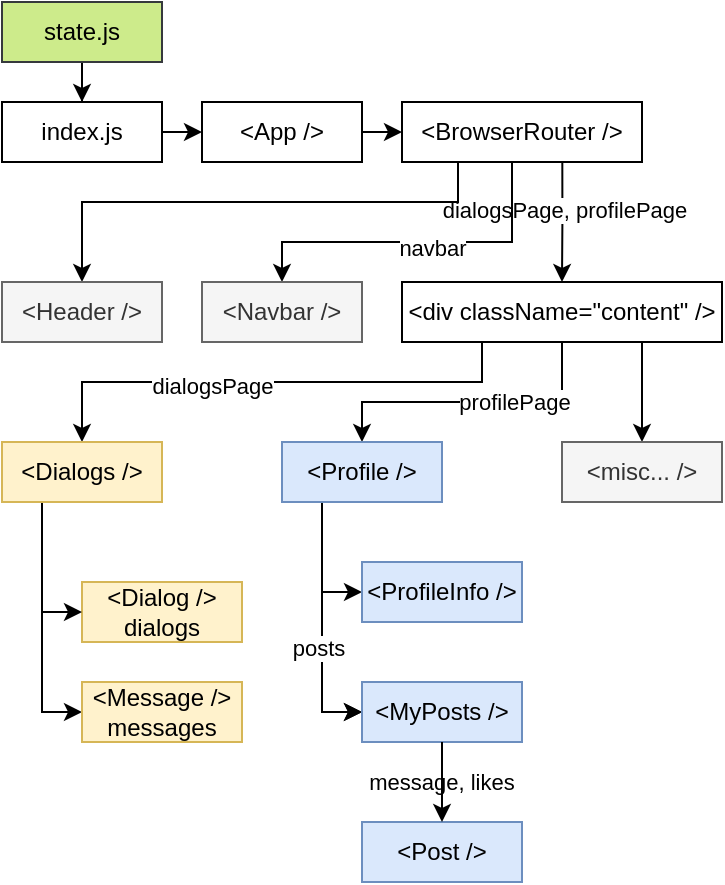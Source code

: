 <mxfile version="13.8.2" type="github">
  <diagram id="NrRwmYd_rE9BjqmSeeqi" name="Page-1">
    <mxGraphModel dx="813" dy="2089" grid="1" gridSize="10" guides="1" tooltips="1" connect="1" arrows="1" fold="1" page="1" pageScale="1" pageWidth="1169" pageHeight="1654" math="0" shadow="0">
      <root>
        <mxCell id="0" />
        <mxCell id="1" parent="0" />
        <mxCell id="PeZL889Ma0l5DyYccscX-35" value="" style="rounded=0;whiteSpace=wrap;html=1;" parent="1" vertex="1">
          <mxGeometry x="80" y="280" width="80" height="30" as="geometry" />
        </mxCell>
        <mxCell id="PeZL889Ma0l5DyYccscX-36" value="&amp;lt;Dialog /&amp;gt;&lt;br&gt;dialogs" style="text;html=1;strokeColor=#d6b656;fillColor=#fff2cc;align=center;verticalAlign=middle;whiteSpace=wrap;rounded=0;" parent="1" vertex="1">
          <mxGeometry x="80" y="280" width="80" height="30" as="geometry" />
        </mxCell>
        <mxCell id="PeZL889Ma0l5DyYccscX-7" value="" style="rounded=0;whiteSpace=wrap;html=1;" parent="1" vertex="1">
          <mxGeometry x="240" y="40" width="120" height="30" as="geometry" />
        </mxCell>
        <mxCell id="PeZL889Ma0l5DyYccscX-8" value="&amp;lt;BrowserRouter /&amp;gt;" style="text;html=1;strokeColor=none;fillColor=none;align=center;verticalAlign=middle;whiteSpace=wrap;rounded=0;" parent="1" vertex="1">
          <mxGeometry x="240" y="40" width="120" height="30" as="geometry" />
        </mxCell>
        <mxCell id="PeZL889Ma0l5DyYccscX-17" value="" style="rounded=0;whiteSpace=wrap;html=1;" parent="1" vertex="1">
          <mxGeometry x="240" y="130" width="160" height="30" as="geometry" />
        </mxCell>
        <mxCell id="PeZL889Ma0l5DyYccscX-24" style="edgeStyle=orthogonalEdgeStyle;rounded=0;orthogonalLoop=1;jettySize=auto;html=1;exitX=0.668;exitY=1;exitDx=0;exitDy=0;entryX=0.5;entryY=0;entryDx=0;entryDy=0;exitPerimeter=0;" parent="1" source="PeZL889Ma0l5DyYccscX-8" target="PeZL889Ma0l5DyYccscX-18" edge="1">
          <mxGeometry relative="1" as="geometry" />
        </mxCell>
        <mxCell id="PeZL889Ma0l5DyYccscX-57" value="dialogsPage, profilePage" style="edgeLabel;html=1;align=center;verticalAlign=middle;resizable=0;points=[];rotation=0;" parent="PeZL889Ma0l5DyYccscX-24" vertex="1" connectable="0">
          <mxGeometry x="-0.198" y="1" relative="1" as="geometry">
            <mxPoint as="offset" />
          </mxGeometry>
        </mxCell>
        <mxCell id="PeZL889Ma0l5DyYccscX-31" style="edgeStyle=orthogonalEdgeStyle;rounded=0;orthogonalLoop=1;jettySize=auto;html=1;exitX=0.25;exitY=1;exitDx=0;exitDy=0;entryX=0.5;entryY=0;entryDx=0;entryDy=0;" parent="1" source="PeZL889Ma0l5DyYccscX-18" target="PeZL889Ma0l5DyYccscX-26" edge="1">
          <mxGeometry relative="1" as="geometry">
            <Array as="points">
              <mxPoint x="280" y="180" />
              <mxPoint x="80" y="180" />
            </Array>
          </mxGeometry>
        </mxCell>
        <mxCell id="PeZL889Ma0l5DyYccscX-58" value="dialogsPage" style="edgeLabel;html=1;align=center;verticalAlign=middle;resizable=0;points=[];" parent="PeZL889Ma0l5DyYccscX-31" vertex="1" connectable="0">
          <mxGeometry x="0.238" y="2" relative="1" as="geometry">
            <mxPoint as="offset" />
          </mxGeometry>
        </mxCell>
        <mxCell id="PeZL889Ma0l5DyYccscX-32" style="edgeStyle=orthogonalEdgeStyle;rounded=0;orthogonalLoop=1;jettySize=auto;html=1;exitX=0.5;exitY=1;exitDx=0;exitDy=0;entryX=0.5;entryY=0;entryDx=0;entryDy=0;" parent="1" source="PeZL889Ma0l5DyYccscX-18" target="PeZL889Ma0l5DyYccscX-28" edge="1">
          <mxGeometry relative="1" as="geometry">
            <Array as="points">
              <mxPoint x="320" y="190" />
              <mxPoint x="220" y="190" />
            </Array>
          </mxGeometry>
        </mxCell>
        <mxCell id="PeZL889Ma0l5DyYccscX-56" value="profilePage" style="edgeLabel;html=1;align=center;verticalAlign=middle;resizable=0;points=[];" parent="PeZL889Ma0l5DyYccscX-32" vertex="1" connectable="0">
          <mxGeometry x="-0.281" relative="1" as="geometry">
            <mxPoint as="offset" />
          </mxGeometry>
        </mxCell>
        <mxCell id="PeZL889Ma0l5DyYccscX-33" style="edgeStyle=orthogonalEdgeStyle;rounded=0;orthogonalLoop=1;jettySize=auto;html=1;exitX=0.75;exitY=1;exitDx=0;exitDy=0;entryX=0.5;entryY=0;entryDx=0;entryDy=0;" parent="1" source="PeZL889Ma0l5DyYccscX-18" target="PeZL889Ma0l5DyYccscX-30" edge="1">
          <mxGeometry relative="1" as="geometry" />
        </mxCell>
        <mxCell id="PeZL889Ma0l5DyYccscX-18" value="&amp;lt;div className=&quot;content&quot; /&amp;gt;" style="text;html=1;strokeColor=none;fillColor=none;align=center;verticalAlign=middle;whiteSpace=wrap;rounded=0;" parent="1" vertex="1">
          <mxGeometry x="240" y="130" width="160" height="30" as="geometry" />
        </mxCell>
        <mxCell id="PeZL889Ma0l5DyYccscX-9" style="edgeStyle=orthogonalEdgeStyle;rounded=0;orthogonalLoop=1;jettySize=auto;html=1;exitX=1;exitY=0.5;exitDx=0;exitDy=0;entryX=0;entryY=0.5;entryDx=0;entryDy=0;" parent="1" source="alqPYtF8ae9YzJ5CwO1B-1" target="PeZL889Ma0l5DyYccscX-4" edge="1">
          <mxGeometry relative="1" as="geometry" />
        </mxCell>
        <mxCell id="alqPYtF8ae9YzJ5CwO1B-1" value="" style="rounded=0;whiteSpace=wrap;html=1;" parent="1" vertex="1">
          <mxGeometry x="40" y="40" width="80" height="30" as="geometry" />
        </mxCell>
        <mxCell id="alqPYtF8ae9YzJ5CwO1B-2" value="index.js" style="text;html=1;strokeColor=none;fillColor=none;align=center;verticalAlign=middle;whiteSpace=wrap;rounded=0;" parent="1" vertex="1">
          <mxGeometry x="60" y="45" width="40" height="20" as="geometry" />
        </mxCell>
        <mxCell id="PeZL889Ma0l5DyYccscX-12" style="edgeStyle=orthogonalEdgeStyle;rounded=0;orthogonalLoop=1;jettySize=auto;html=1;exitX=1;exitY=0.5;exitDx=0;exitDy=0;entryX=0;entryY=0.5;entryDx=0;entryDy=0;" parent="1" source="PeZL889Ma0l5DyYccscX-4" target="PeZL889Ma0l5DyYccscX-7" edge="1">
          <mxGeometry relative="1" as="geometry" />
        </mxCell>
        <mxCell id="PeZL889Ma0l5DyYccscX-4" value="" style="rounded=0;whiteSpace=wrap;html=1;" parent="1" vertex="1">
          <mxGeometry x="140" y="40" width="80" height="30" as="geometry" />
        </mxCell>
        <mxCell id="PeZL889Ma0l5DyYccscX-5" value="&amp;lt;App /&amp;gt;" style="text;html=1;strokeColor=none;fillColor=none;align=center;verticalAlign=middle;whiteSpace=wrap;rounded=0;" parent="1" vertex="1">
          <mxGeometry x="140" y="40" width="80" height="30" as="geometry" />
        </mxCell>
        <mxCell id="PeZL889Ma0l5DyYccscX-20" style="edgeStyle=orthogonalEdgeStyle;rounded=0;orthogonalLoop=1;jettySize=auto;html=1;exitX=0.25;exitY=1;exitDx=0;exitDy=0;entryX=0.5;entryY=0;entryDx=0;entryDy=0;" parent="1" source="PeZL889Ma0l5DyYccscX-8" target="PeZL889Ma0l5DyYccscX-14" edge="1">
          <mxGeometry relative="1" as="geometry">
            <Array as="points">
              <mxPoint x="268" y="70" />
              <mxPoint x="268" y="90" />
              <mxPoint x="80" y="90" />
            </Array>
          </mxGeometry>
        </mxCell>
        <mxCell id="PeZL889Ma0l5DyYccscX-21" style="edgeStyle=orthogonalEdgeStyle;rounded=0;orthogonalLoop=1;jettySize=auto;html=1;entryX=0.5;entryY=0;entryDx=0;entryDy=0;" parent="1" source="PeZL889Ma0l5DyYccscX-8" target="PeZL889Ma0l5DyYccscX-16" edge="1">
          <mxGeometry relative="1" as="geometry">
            <Array as="points">
              <mxPoint x="295" y="110" />
              <mxPoint x="180" y="110" />
            </Array>
          </mxGeometry>
        </mxCell>
        <mxCell id="IiRj5UxRMQPiWd51dZq1-3" value="navbar" style="edgeLabel;html=1;align=center;verticalAlign=middle;resizable=0;points=[];" vertex="1" connectable="0" parent="PeZL889Ma0l5DyYccscX-21">
          <mxGeometry x="-0.085" y="3" relative="1" as="geometry">
            <mxPoint as="offset" />
          </mxGeometry>
        </mxCell>
        <mxCell id="PeZL889Ma0l5DyYccscX-13" value="" style="rounded=0;whiteSpace=wrap;html=1;" parent="1" vertex="1">
          <mxGeometry x="40" y="130" width="80" height="30" as="geometry" />
        </mxCell>
        <mxCell id="PeZL889Ma0l5DyYccscX-14" value="&amp;lt;Header /&amp;gt;" style="text;html=1;strokeColor=#666666;fillColor=#f5f5f5;align=center;verticalAlign=middle;whiteSpace=wrap;rounded=0;fontColor=#333333;" parent="1" vertex="1">
          <mxGeometry x="40" y="130" width="80" height="30" as="geometry" />
        </mxCell>
        <mxCell id="PeZL889Ma0l5DyYccscX-15" value="" style="rounded=0;whiteSpace=wrap;html=1;" parent="1" vertex="1">
          <mxGeometry x="140" y="130" width="80" height="30" as="geometry" />
        </mxCell>
        <mxCell id="PeZL889Ma0l5DyYccscX-16" value="&amp;lt;Navbar /&amp;gt;" style="text;html=1;strokeColor=#666666;fillColor=#f5f5f5;align=center;verticalAlign=middle;whiteSpace=wrap;rounded=0;fontColor=#333333;" parent="1" vertex="1">
          <mxGeometry x="140" y="130" width="80" height="30" as="geometry" />
        </mxCell>
        <mxCell id="PeZL889Ma0l5DyYccscX-25" value="" style="rounded=0;whiteSpace=wrap;html=1;" parent="1" vertex="1">
          <mxGeometry x="40" y="210" width="80" height="30" as="geometry" />
        </mxCell>
        <mxCell id="PeZL889Ma0l5DyYccscX-39" style="edgeStyle=orthogonalEdgeStyle;rounded=0;orthogonalLoop=1;jettySize=auto;html=1;exitX=0.25;exitY=1;exitDx=0;exitDy=0;entryX=0;entryY=0.5;entryDx=0;entryDy=0;" parent="1" source="PeZL889Ma0l5DyYccscX-26" target="PeZL889Ma0l5DyYccscX-36" edge="1">
          <mxGeometry relative="1" as="geometry" />
        </mxCell>
        <mxCell id="PeZL889Ma0l5DyYccscX-40" style="edgeStyle=orthogonalEdgeStyle;rounded=0;orthogonalLoop=1;jettySize=auto;html=1;exitX=0.25;exitY=1;exitDx=0;exitDy=0;entryX=0;entryY=0.5;entryDx=0;entryDy=0;" parent="1" source="PeZL889Ma0l5DyYccscX-26" target="PeZL889Ma0l5DyYccscX-38" edge="1">
          <mxGeometry relative="1" as="geometry">
            <Array as="points">
              <mxPoint x="60" y="345" />
            </Array>
          </mxGeometry>
        </mxCell>
        <mxCell id="PeZL889Ma0l5DyYccscX-26" value="&amp;lt;Dialogs /&amp;gt;" style="text;html=1;strokeColor=#d6b656;fillColor=#fff2cc;align=center;verticalAlign=middle;whiteSpace=wrap;rounded=0;" parent="1" vertex="1">
          <mxGeometry x="40" y="210" width="80" height="30" as="geometry" />
        </mxCell>
        <mxCell id="PeZL889Ma0l5DyYccscX-27" value="" style="rounded=0;whiteSpace=wrap;html=1;" parent="1" vertex="1">
          <mxGeometry x="180" y="210" width="80" height="30" as="geometry" />
        </mxCell>
        <mxCell id="PeZL889Ma0l5DyYccscX-45" value="" style="edgeStyle=orthogonalEdgeStyle;rounded=0;orthogonalLoop=1;jettySize=auto;html=1;exitX=0.25;exitY=1;exitDx=0;exitDy=0;entryX=0;entryY=0.5;entryDx=0;entryDy=0;" parent="1" source="PeZL889Ma0l5DyYccscX-28" target="PeZL889Ma0l5DyYccscX-44" edge="1">
          <mxGeometry relative="1" as="geometry" />
        </mxCell>
        <mxCell id="PeZL889Ma0l5DyYccscX-46" style="edgeStyle=orthogonalEdgeStyle;rounded=0;orthogonalLoop=1;jettySize=auto;html=1;exitX=0.25;exitY=1;exitDx=0;exitDy=0;entryX=0;entryY=0.5;entryDx=0;entryDy=0;" parent="1" source="PeZL889Ma0l5DyYccscX-28" target="PeZL889Ma0l5DyYccscX-42" edge="1">
          <mxGeometry relative="1" as="geometry">
            <Array as="points">
              <mxPoint x="200" y="285" />
            </Array>
          </mxGeometry>
        </mxCell>
        <mxCell id="PeZL889Ma0l5DyYccscX-28" value="&amp;lt;Profile /&amp;gt;" style="text;html=1;strokeColor=#6c8ebf;fillColor=#dae8fc;align=center;verticalAlign=middle;whiteSpace=wrap;rounded=0;" parent="1" vertex="1">
          <mxGeometry x="180" y="210" width="80" height="30" as="geometry" />
        </mxCell>
        <mxCell id="PeZL889Ma0l5DyYccscX-29" value="" style="rounded=0;whiteSpace=wrap;html=1;" parent="1" vertex="1">
          <mxGeometry x="320" y="210" width="80" height="30" as="geometry" />
        </mxCell>
        <mxCell id="PeZL889Ma0l5DyYccscX-30" value="&amp;lt;misc... /&amp;gt;" style="text;html=1;strokeColor=#666666;fillColor=#f5f5f5;align=center;verticalAlign=middle;whiteSpace=wrap;rounded=0;fontColor=#333333;" parent="1" vertex="1">
          <mxGeometry x="320" y="210" width="80" height="30" as="geometry" />
        </mxCell>
        <mxCell id="PeZL889Ma0l5DyYccscX-37" value="" style="rounded=0;whiteSpace=wrap;html=1;" parent="1" vertex="1">
          <mxGeometry x="80" y="330" width="80" height="30" as="geometry" />
        </mxCell>
        <mxCell id="PeZL889Ma0l5DyYccscX-38" value="&amp;lt;Message /&amp;gt;&lt;br&gt;messages" style="text;html=1;strokeColor=#d6b656;fillColor=#fff2cc;align=center;verticalAlign=middle;whiteSpace=wrap;rounded=0;" parent="1" vertex="1">
          <mxGeometry x="80" y="330" width="80" height="30" as="geometry" />
        </mxCell>
        <mxCell id="PeZL889Ma0l5DyYccscX-41" value="" style="rounded=0;whiteSpace=wrap;html=1;" parent="1" vertex="1">
          <mxGeometry x="220" y="270" width="80" height="30" as="geometry" />
        </mxCell>
        <mxCell id="PeZL889Ma0l5DyYccscX-42" value="&amp;lt;ProfileInfo /&amp;gt;" style="text;html=1;strokeColor=#6c8ebf;fillColor=#dae8fc;align=center;verticalAlign=middle;whiteSpace=wrap;rounded=0;" parent="1" vertex="1">
          <mxGeometry x="220" y="270" width="80" height="30" as="geometry" />
        </mxCell>
        <mxCell id="PeZL889Ma0l5DyYccscX-43" value="" style="rounded=0;whiteSpace=wrap;html=1;" parent="1" vertex="1">
          <mxGeometry x="220" y="330" width="80" height="30" as="geometry" />
        </mxCell>
        <mxCell id="PeZL889Ma0l5DyYccscX-52" style="edgeStyle=orthogonalEdgeStyle;rounded=0;orthogonalLoop=1;jettySize=auto;html=1;entryX=0;entryY=0.5;entryDx=0;entryDy=0;" parent="1" target="PeZL889Ma0l5DyYccscX-44" edge="1">
          <mxGeometry relative="1" as="geometry">
            <mxPoint x="200" y="300" as="sourcePoint" />
            <Array as="points">
              <mxPoint x="200" y="345" />
            </Array>
          </mxGeometry>
        </mxCell>
        <mxCell id="PeZL889Ma0l5DyYccscX-54" value="posts" style="edgeLabel;html=1;align=center;verticalAlign=middle;resizable=0;points=[];" parent="PeZL889Ma0l5DyYccscX-52" vertex="1" connectable="0">
          <mxGeometry x="-0.618" y="-2" relative="1" as="geometry">
            <mxPoint as="offset" />
          </mxGeometry>
        </mxCell>
        <mxCell id="PeZL889Ma0l5DyYccscX-44" value="&amp;lt;MyPosts /&amp;gt;" style="text;html=1;strokeColor=#6c8ebf;fillColor=#dae8fc;align=center;verticalAlign=middle;whiteSpace=wrap;rounded=0;" parent="1" vertex="1">
          <mxGeometry x="220" y="330" width="80" height="30" as="geometry" />
        </mxCell>
        <mxCell id="PeZL889Ma0l5DyYccscX-47" value="" style="rounded=0;whiteSpace=wrap;html=1;" parent="1" vertex="1">
          <mxGeometry x="220" y="400" width="80" height="30" as="geometry" />
        </mxCell>
        <mxCell id="PeZL889Ma0l5DyYccscX-48" value="&amp;lt;Post /&amp;gt;" style="text;html=1;strokeColor=#6c8ebf;fillColor=#dae8fc;align=center;verticalAlign=middle;whiteSpace=wrap;rounded=0;" parent="1" vertex="1">
          <mxGeometry x="220" y="400" width="80" height="30" as="geometry" />
        </mxCell>
        <mxCell id="IiRj5UxRMQPiWd51dZq1-2" style="edgeStyle=orthogonalEdgeStyle;rounded=0;orthogonalLoop=1;jettySize=auto;html=1;entryX=0.5;entryY=0;entryDx=0;entryDy=0;" edge="1" parent="1" source="IiRj5UxRMQPiWd51dZq1-1" target="alqPYtF8ae9YzJ5CwO1B-1">
          <mxGeometry relative="1" as="geometry" />
        </mxCell>
        <mxCell id="IiRj5UxRMQPiWd51dZq1-1" value="state.js" style="rounded=0;whiteSpace=wrap;html=1;fillColor=#cdeb8b;strokeColor=#36393d;" vertex="1" parent="1">
          <mxGeometry x="40" y="-10" width="80" height="30" as="geometry" />
        </mxCell>
        <mxCell id="IiRj5UxRMQPiWd51dZq1-8" value="" style="group" vertex="1" connectable="0" parent="1">
          <mxGeometry x="215" y="370" width="90" height="20" as="geometry" />
        </mxCell>
        <mxCell id="IiRj5UxRMQPiWd51dZq1-7" style="edgeStyle=orthogonalEdgeStyle;rounded=0;orthogonalLoop=1;jettySize=auto;html=1;exitX=0.5;exitY=1;exitDx=0;exitDy=0;entryX=0.5;entryY=0;entryDx=0;entryDy=0;" edge="1" parent="IiRj5UxRMQPiWd51dZq1-8" source="PeZL889Ma0l5DyYccscX-44" target="PeZL889Ma0l5DyYccscX-48">
          <mxGeometry relative="1" as="geometry" />
        </mxCell>
        <mxCell id="IiRj5UxRMQPiWd51dZq1-5" value="&lt;font style=&quot;font-size: 11px&quot;&gt;message, likes&lt;/font&gt;" style="text;html=1;strokeColor=none;fillColor=none;align=center;verticalAlign=middle;whiteSpace=wrap;rounded=0;" vertex="1" parent="IiRj5UxRMQPiWd51dZq1-8">
          <mxGeometry width="90" height="20" as="geometry" />
        </mxCell>
      </root>
    </mxGraphModel>
  </diagram>
</mxfile>
